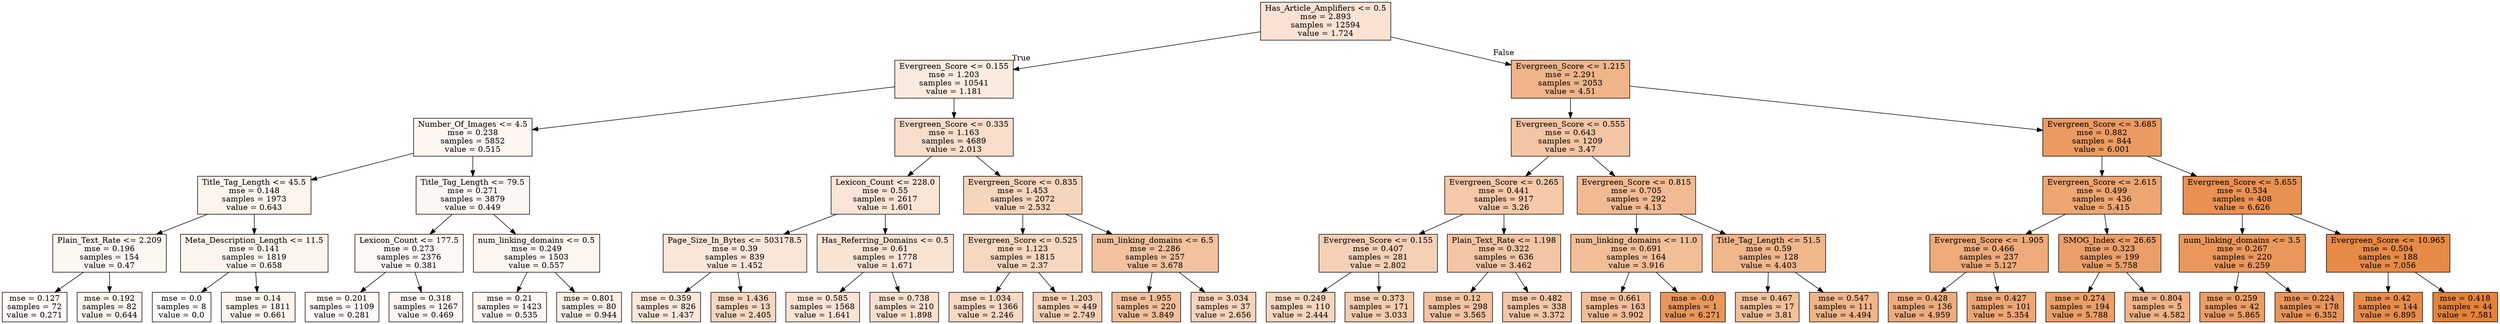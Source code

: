 digraph Tree {
node [shape=box, style="filled", color="black"] ;
0 [label="Has_Article_Amplifiers <= 0.5\nmse = 2.893\nsamples = 12594\nvalue = 1.724", fillcolor="#e581393a"] ;
1 [label="Evergreen_Score <= 0.155\nmse = 1.203\nsamples = 10541\nvalue = 1.181", fillcolor="#e5813928"] ;
0 -> 1 [labeldistance=2.5, labelangle=45, headlabel="True"] ;
2 [label="Number_Of_Images <= 4.5\nmse = 0.238\nsamples = 5852\nvalue = 0.515", fillcolor="#e5813911"] ;
1 -> 2 ;
3 [label="Title_Tag_Length <= 45.5\nmse = 0.148\nsamples = 1973\nvalue = 0.643", fillcolor="#e5813916"] ;
2 -> 3 ;
4 [label="Plain_Text_Rate <= 2.209\nmse = 0.196\nsamples = 154\nvalue = 0.47", fillcolor="#e5813910"] ;
3 -> 4 ;
5 [label="mse = 0.127\nsamples = 72\nvalue = 0.271", fillcolor="#e5813909"] ;
4 -> 5 ;
6 [label="mse = 0.192\nsamples = 82\nvalue = 0.644", fillcolor="#e5813916"] ;
4 -> 6 ;
7 [label="Meta_Description_Length <= 11.5\nmse = 0.141\nsamples = 1819\nvalue = 0.658", fillcolor="#e5813916"] ;
3 -> 7 ;
8 [label="mse = 0.0\nsamples = 8\nvalue = 0.0", fillcolor="#e5813900"] ;
7 -> 8 ;
9 [label="mse = 0.14\nsamples = 1811\nvalue = 0.661", fillcolor="#e5813916"] ;
7 -> 9 ;
10 [label="Title_Tag_Length <= 79.5\nmse = 0.271\nsamples = 3879\nvalue = 0.449", fillcolor="#e581390f"] ;
2 -> 10 ;
11 [label="Lexicon_Count <= 177.5\nmse = 0.273\nsamples = 2376\nvalue = 0.381", fillcolor="#e581390d"] ;
10 -> 11 ;
12 [label="mse = 0.201\nsamples = 1109\nvalue = 0.281", fillcolor="#e5813909"] ;
11 -> 12 ;
13 [label="mse = 0.318\nsamples = 1267\nvalue = 0.469", fillcolor="#e5813910"] ;
11 -> 13 ;
14 [label="num_linking_domains <= 0.5\nmse = 0.249\nsamples = 1503\nvalue = 0.557", fillcolor="#e5813913"] ;
10 -> 14 ;
15 [label="mse = 0.21\nsamples = 1423\nvalue = 0.535", fillcolor="#e5813912"] ;
14 -> 15 ;
16 [label="mse = 0.801\nsamples = 80\nvalue = 0.944", fillcolor="#e5813920"] ;
14 -> 16 ;
17 [label="Evergreen_Score <= 0.335\nmse = 1.163\nsamples = 4689\nvalue = 2.013", fillcolor="#e5813944"] ;
1 -> 17 ;
18 [label="Lexicon_Count <= 228.0\nmse = 0.55\nsamples = 2617\nvalue = 1.601", fillcolor="#e5813936"] ;
17 -> 18 ;
19 [label="Page_Size_In_Bytes <= 503178.5\nmse = 0.39\nsamples = 839\nvalue = 1.452", fillcolor="#e5813931"] ;
18 -> 19 ;
20 [label="mse = 0.359\nsamples = 826\nvalue = 1.437", fillcolor="#e5813930"] ;
19 -> 20 ;
21 [label="mse = 1.436\nsamples = 13\nvalue = 2.405", fillcolor="#e5813951"] ;
19 -> 21 ;
22 [label="Has_Referring_Domains <= 0.5\nmse = 0.61\nsamples = 1778\nvalue = 1.671", fillcolor="#e5813938"] ;
18 -> 22 ;
23 [label="mse = 0.585\nsamples = 1568\nvalue = 1.641", fillcolor="#e5813937"] ;
22 -> 23 ;
24 [label="mse = 0.738\nsamples = 210\nvalue = 1.898", fillcolor="#e5813940"] ;
22 -> 24 ;
25 [label="Evergreen_Score <= 0.835\nmse = 1.453\nsamples = 2072\nvalue = 2.532", fillcolor="#e5813955"] ;
17 -> 25 ;
26 [label="Evergreen_Score <= 0.525\nmse = 1.123\nsamples = 1815\nvalue = 2.37", fillcolor="#e5813950"] ;
25 -> 26 ;
27 [label="mse = 1.034\nsamples = 1366\nvalue = 2.246", fillcolor="#e581394c"] ;
26 -> 27 ;
28 [label="mse = 1.203\nsamples = 449\nvalue = 2.749", fillcolor="#e581395c"] ;
26 -> 28 ;
29 [label="num_linking_domains <= 6.5\nmse = 2.286\nsamples = 257\nvalue = 3.678", fillcolor="#e581397c"] ;
25 -> 29 ;
30 [label="mse = 1.955\nsamples = 220\nvalue = 3.849", fillcolor="#e5813981"] ;
29 -> 30 ;
31 [label="mse = 3.034\nsamples = 37\nvalue = 2.656", fillcolor="#e5813959"] ;
29 -> 31 ;
32 [label="Evergreen_Score <= 1.215\nmse = 2.291\nsamples = 2053\nvalue = 4.51", fillcolor="#e5813998"] ;
0 -> 32 [labeldistance=2.5, labelangle=-45, headlabel="False"] ;
33 [label="Evergreen_Score <= 0.555\nmse = 0.643\nsamples = 1209\nvalue = 3.47", fillcolor="#e5813975"] ;
32 -> 33 ;
34 [label="Evergreen_Score <= 0.265\nmse = 0.441\nsamples = 917\nvalue = 3.26", fillcolor="#e581396e"] ;
33 -> 34 ;
35 [label="Evergreen_Score <= 0.155\nmse = 0.407\nsamples = 281\nvalue = 2.802", fillcolor="#e581395e"] ;
34 -> 35 ;
36 [label="mse = 0.249\nsamples = 110\nvalue = 2.444", fillcolor="#e5813952"] ;
35 -> 36 ;
37 [label="mse = 0.373\nsamples = 171\nvalue = 3.033", fillcolor="#e5813966"] ;
35 -> 37 ;
38 [label="Plain_Text_Rate <= 1.198\nmse = 0.322\nsamples = 636\nvalue = 3.462", fillcolor="#e5813974"] ;
34 -> 38 ;
39 [label="mse = 0.12\nsamples = 298\nvalue = 3.565", fillcolor="#e5813978"] ;
38 -> 39 ;
40 [label="mse = 0.482\nsamples = 338\nvalue = 3.372", fillcolor="#e5813971"] ;
38 -> 40 ;
41 [label="Evergreen_Score <= 0.815\nmse = 0.705\nsamples = 292\nvalue = 4.13", fillcolor="#e581398b"] ;
33 -> 41 ;
42 [label="num_linking_domains <= 11.0\nmse = 0.691\nsamples = 164\nvalue = 3.916", fillcolor="#e5813984"] ;
41 -> 42 ;
43 [label="mse = 0.661\nsamples = 163\nvalue = 3.902", fillcolor="#e5813983"] ;
42 -> 43 ;
44 [label="mse = -0.0\nsamples = 1\nvalue = 6.271", fillcolor="#e58139d3"] ;
42 -> 44 ;
45 [label="Title_Tag_Length <= 51.5\nmse = 0.59\nsamples = 128\nvalue = 4.403", fillcolor="#e5813994"] ;
41 -> 45 ;
46 [label="mse = 0.467\nsamples = 17\nvalue = 3.81", fillcolor="#e5813980"] ;
45 -> 46 ;
47 [label="mse = 0.547\nsamples = 111\nvalue = 4.494", fillcolor="#e5813997"] ;
45 -> 47 ;
48 [label="Evergreen_Score <= 3.685\nmse = 0.882\nsamples = 844\nvalue = 6.001", fillcolor="#e58139ca"] ;
32 -> 48 ;
49 [label="Evergreen_Score <= 2.615\nmse = 0.499\nsamples = 436\nvalue = 5.415", fillcolor="#e58139b6"] ;
48 -> 49 ;
50 [label="Evergreen_Score <= 1.905\nmse = 0.466\nsamples = 237\nvalue = 5.127", fillcolor="#e58139ac"] ;
49 -> 50 ;
51 [label="mse = 0.428\nsamples = 136\nvalue = 4.959", fillcolor="#e58139a7"] ;
50 -> 51 ;
52 [label="mse = 0.427\nsamples = 101\nvalue = 5.354", fillcolor="#e58139b4"] ;
50 -> 52 ;
53 [label="SMOG_Index <= 26.65\nmse = 0.323\nsamples = 199\nvalue = 5.758", fillcolor="#e58139c2"] ;
49 -> 53 ;
54 [label="mse = 0.274\nsamples = 194\nvalue = 5.788", fillcolor="#e58139c3"] ;
53 -> 54 ;
55 [label="mse = 0.804\nsamples = 5\nvalue = 4.582", fillcolor="#e581399a"] ;
53 -> 55 ;
56 [label="Evergreen_Score <= 5.655\nmse = 0.534\nsamples = 408\nvalue = 6.626", fillcolor="#e58139df"] ;
48 -> 56 ;
57 [label="num_linking_domains <= 3.5\nmse = 0.267\nsamples = 220\nvalue = 6.259", fillcolor="#e58139d3"] ;
56 -> 57 ;
58 [label="mse = 0.259\nsamples = 42\nvalue = 5.865", fillcolor="#e58139c5"] ;
57 -> 58 ;
59 [label="mse = 0.224\nsamples = 178\nvalue = 6.352", fillcolor="#e58139d6"] ;
57 -> 59 ;
60 [label="Evergreen_Score <= 10.965\nmse = 0.504\nsamples = 188\nvalue = 7.056", fillcolor="#e58139ed"] ;
56 -> 60 ;
61 [label="mse = 0.42\nsamples = 144\nvalue = 6.895", fillcolor="#e58139e8"] ;
60 -> 61 ;
62 [label="mse = 0.418\nsamples = 44\nvalue = 7.581", fillcolor="#e58139ff"] ;
60 -> 62 ;
}